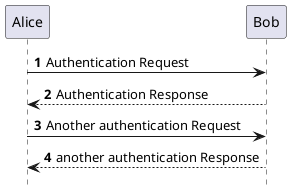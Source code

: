 @startuml
'https://plantuml.com/sequence-diagram
hide footbox
autonumber


Alice -> Bob: Authentication Request
Bob --> Alice: Authentication Response

Alice -> Bob: Another authentication Request
Alice <-- Bob: another authentication Response
@enduml